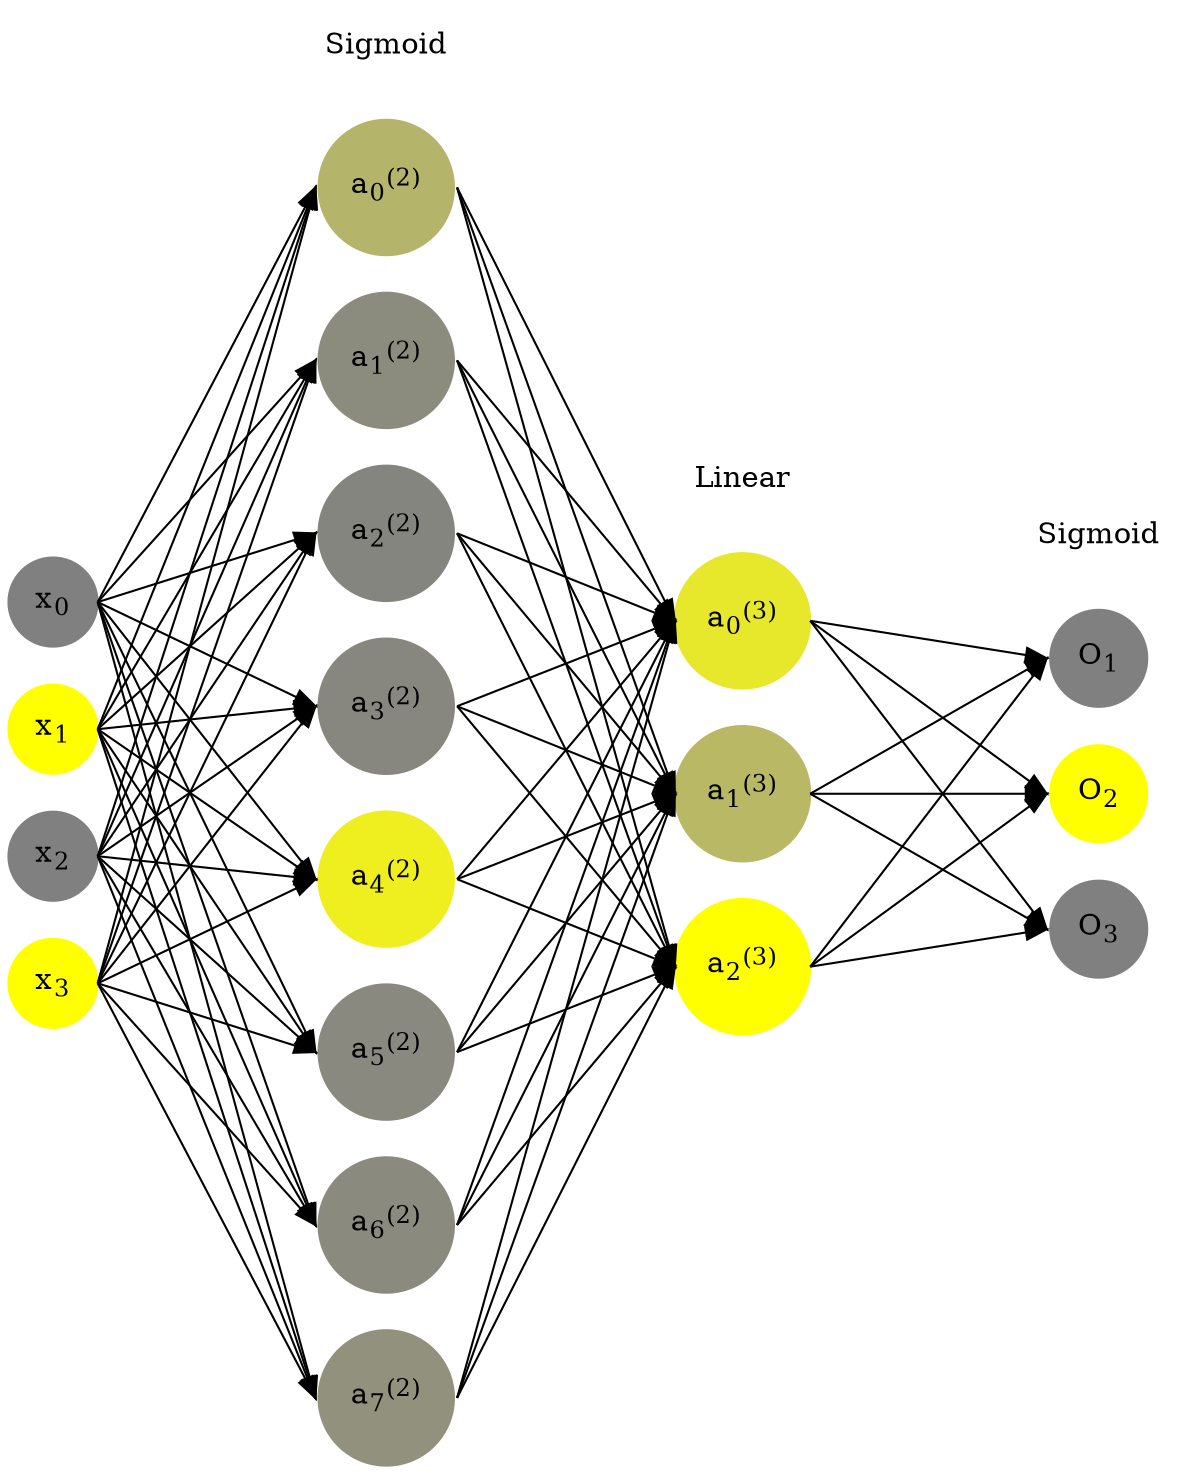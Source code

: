 digraph G {
	rankdir = LR;
	splines=false;
	edge[style=invis];
	ranksep= 1.4;
	{
	node [shape=circle, color="0.1667, 0.0, 0.5", style=filled, fillcolor="0.1667, 0.0, 0.5"];
	x0 [label=<x<sub>0</sub>>];
	}
	{
	node [shape=circle, color="0.1667, 1.0, 1.0", style=filled, fillcolor="0.1667, 1.0, 1.0"];
	x1 [label=<x<sub>1</sub>>];
	}
	{
	node [shape=circle, color="0.1667, 0.0, 0.5", style=filled, fillcolor="0.1667, 0.0, 0.5"];
	x2 [label=<x<sub>2</sub>>];
	}
	{
	node [shape=circle, color="0.1667, 1.0, 1.0", style=filled, fillcolor="0.1667, 1.0, 1.0"];
	x3 [label=<x<sub>3</sub>>];
	}
	{
	node [shape=circle, color="0.1667, 0.409932, 0.704966", style=filled, fillcolor="0.1667, 0.409932, 0.704966"];
	a02 [label=<a<sub>0</sub><sup>(2)</sup>>];
	}
	{
	node [shape=circle, color="0.1667, 0.101349, 0.550675", style=filled, fillcolor="0.1667, 0.101349, 0.550675"];
	a12 [label=<a<sub>1</sub><sup>(2)</sup>>];
	}
	{
	node [shape=circle, color="0.1667, 0.046612, 0.523306", style=filled, fillcolor="0.1667, 0.046612, 0.523306"];
	a22 [label=<a<sub>2</sub><sup>(2)</sup>>];
	}
	{
	node [shape=circle, color="0.1667, 0.061152, 0.530576", style=filled, fillcolor="0.1667, 0.061152, 0.530576"];
	a32 [label=<a<sub>3</sub><sup>(2)</sup>>];
	}
	{
	node [shape=circle, color="0.1667, 0.870312, 0.935156", style=filled, fillcolor="0.1667, 0.870312, 0.935156"];
	a42 [label=<a<sub>4</sub><sup>(2)</sup>>];
	}
	{
	node [shape=circle, color="0.1667, 0.075262, 0.537631", style=filled, fillcolor="0.1667, 0.075262, 0.537631"];
	a52 [label=<a<sub>5</sub><sup>(2)</sup>>];
	}
	{
	node [shape=circle, color="0.1667, 0.079523, 0.539762", style=filled, fillcolor="0.1667, 0.079523, 0.539762"];
	a62 [label=<a<sub>6</sub><sup>(2)</sup>>];
	}
	{
	node [shape=circle, color="0.1667, 0.138573, 0.569286", style=filled, fillcolor="0.1667, 0.138573, 0.569286"];
	a72 [label=<a<sub>7</sub><sup>(2)</sup>>];
	}
	{
	node [shape=circle, color="0.1667, 0.811750, 0.905875", style=filled, fillcolor="0.1667, 0.811750, 0.905875"];
	a03 [label=<a<sub>0</sub><sup>(3)</sup>>];
	}
	{
	node [shape=circle, color="0.1667, 0.452848, 0.726424", style=filled, fillcolor="0.1667, 0.452848, 0.726424"];
	a13 [label=<a<sub>1</sub><sup>(3)</sup>>];
	}
	{
	node [shape=circle, color="0.1667, 1.958785, 1.479392", style=filled, fillcolor="0.1667, 1.958785, 1.479392"];
	a23 [label=<a<sub>2</sub><sup>(3)</sup>>];
	}
	{
	node [shape=circle, color="0.1667, 0.0, 0.5", style=filled, fillcolor="0.1667, 0.0, 0.5"];
	O1 [label=<O<sub>1</sub>>];
	}
	{
	node [shape=circle, color="0.1667, 1.0, 1.0", style=filled, fillcolor="0.1667, 1.0, 1.0"];
	O2 [label=<O<sub>2</sub>>];
	}
	{
	node [shape=circle, color="0.1667, 0.0, 0.5", style=filled, fillcolor="0.1667, 0.0, 0.5"];
	O3 [label=<O<sub>3</sub>>];
	}
	{
	rank=same;
	x0->x1->x2->x3;
	}
	{
	rank=same;
	a02->a12->a22->a32->a42->a52->a62->a72;
	}
	{
	rank=same;
	a03->a13->a23;
	}
	{
	rank=same;
	O1->O2->O3;
	}
	l1 [shape=plaintext,label="Sigmoid"];
	l1->a02;
	{rank=same; l1;a02};
	l2 [shape=plaintext,label="Linear"];
	l2->a03;
	{rank=same; l2;a03};
	l3 [shape=plaintext,label="Sigmoid"];
	l3->O1;
	{rank=same; l3;O1};
edge[style=solid, tailport=e, headport=w];
	{x0;x1;x2;x3} -> {a02;a12;a22;a32;a42;a52;a62;a72};
	{a02;a12;a22;a32;a42;a52;a62;a72} -> {a03;a13;a23};
	{a03;a13;a23} -> {O1,O2,O3};
}